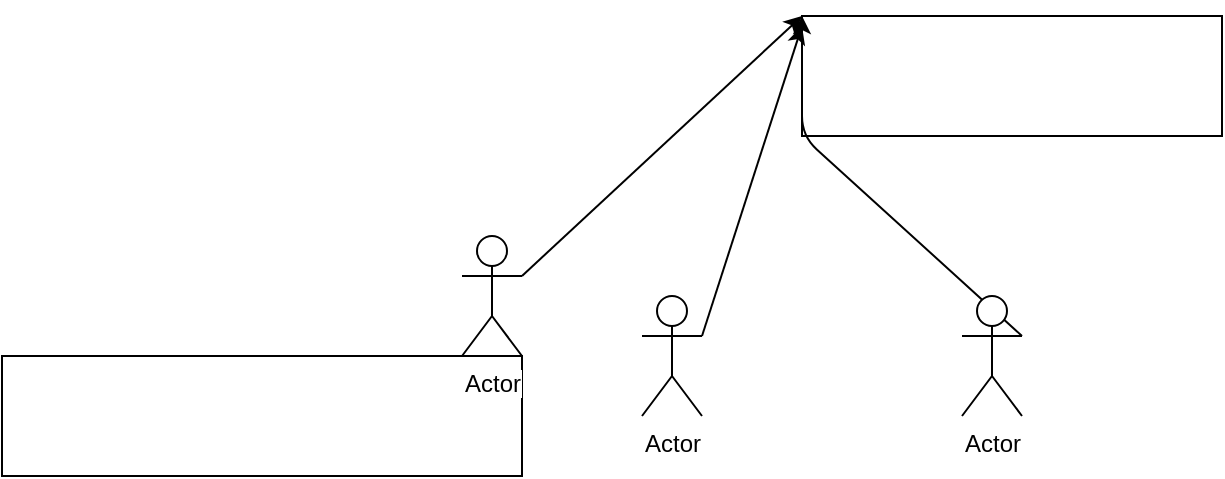 <mxfile version="12.7.1" type="device"><diagram id="Ai6YH94E5lxRKydqyPcg" name="Page-1"><mxGraphModel dx="1422" dy="769" grid="1" gridSize="10" guides="1" tooltips="1" connect="1" arrows="1" fold="1" page="1" pageScale="1" pageWidth="827" pageHeight="1169" math="0" shadow="0"><root><mxCell id="0"/><mxCell id="1" parent="0"/><mxCell id="eAYBByt5FvloR01ELZyW-1" value="" style="rounded=0;whiteSpace=wrap;html=1;" parent="1" vertex="1"><mxGeometry x="490" y="190" width="210" height="60" as="geometry"/></mxCell><mxCell id="eAYBByt5FvloR01ELZyW-2" value="" style="rounded=0;whiteSpace=wrap;html=1;" parent="1" vertex="1"><mxGeometry x="90" y="360" width="260" height="60" as="geometry"/></mxCell><mxCell id="eAYBByt5FvloR01ELZyW-3" value="" style="endArrow=classic;html=1;exitX=1;exitY=0.333;exitDx=0;exitDy=0;exitPerimeter=0;" parent="1" edge="1" source="p9uTOPANx55B0Y8DcOJk-1"><mxGeometry width="50" height="50" relative="1" as="geometry"><mxPoint x="350" y="320" as="sourcePoint"/><mxPoint x="490" y="190" as="targetPoint"/></mxGeometry></mxCell><mxCell id="eAYBByt5FvloR01ELZyW-4" value="" style="endArrow=classic;html=1;exitX=1;exitY=0.333;exitDx=0;exitDy=0;exitPerimeter=0;" parent="1" edge="1" source="p9uTOPANx55B0Y8DcOJk-2"><mxGeometry width="50" height="50" relative="1" as="geometry"><mxPoint x="490" y="330" as="sourcePoint"/><mxPoint x="490" y="195" as="targetPoint"/></mxGeometry></mxCell><mxCell id="eAYBByt5FvloR01ELZyW-5" value="" style="endArrow=classic;html=1;exitX=1;exitY=0.333;exitDx=0;exitDy=0;exitPerimeter=0;" parent="1" edge="1" source="p9uTOPANx55B0Y8DcOJk-3"><mxGeometry width="50" height="50" relative="1" as="geometry"><mxPoint x="560" y="320" as="sourcePoint"/><mxPoint x="490" y="190" as="targetPoint"/><Array as="points"><mxPoint x="490" y="250"/></Array></mxGeometry></mxCell><mxCell id="p9uTOPANx55B0Y8DcOJk-1" value="Actor" style="shape=umlActor;verticalLabelPosition=bottom;labelBackgroundColor=#ffffff;verticalAlign=top;html=1;outlineConnect=0;" vertex="1" parent="1"><mxGeometry x="320" y="300" width="30" height="60" as="geometry"/></mxCell><mxCell id="p9uTOPANx55B0Y8DcOJk-2" value="Actor" style="shape=umlActor;verticalLabelPosition=bottom;labelBackgroundColor=#ffffff;verticalAlign=top;html=1;outlineConnect=0;" vertex="1" parent="1"><mxGeometry x="410" y="330" width="30" height="60" as="geometry"/></mxCell><mxCell id="p9uTOPANx55B0Y8DcOJk-3" value="Actor" style="shape=umlActor;verticalLabelPosition=bottom;labelBackgroundColor=#ffffff;verticalAlign=top;html=1;outlineConnect=0;" vertex="1" parent="1"><mxGeometry x="570" y="330" width="30" height="60" as="geometry"/></mxCell></root></mxGraphModel></diagram></mxfile>